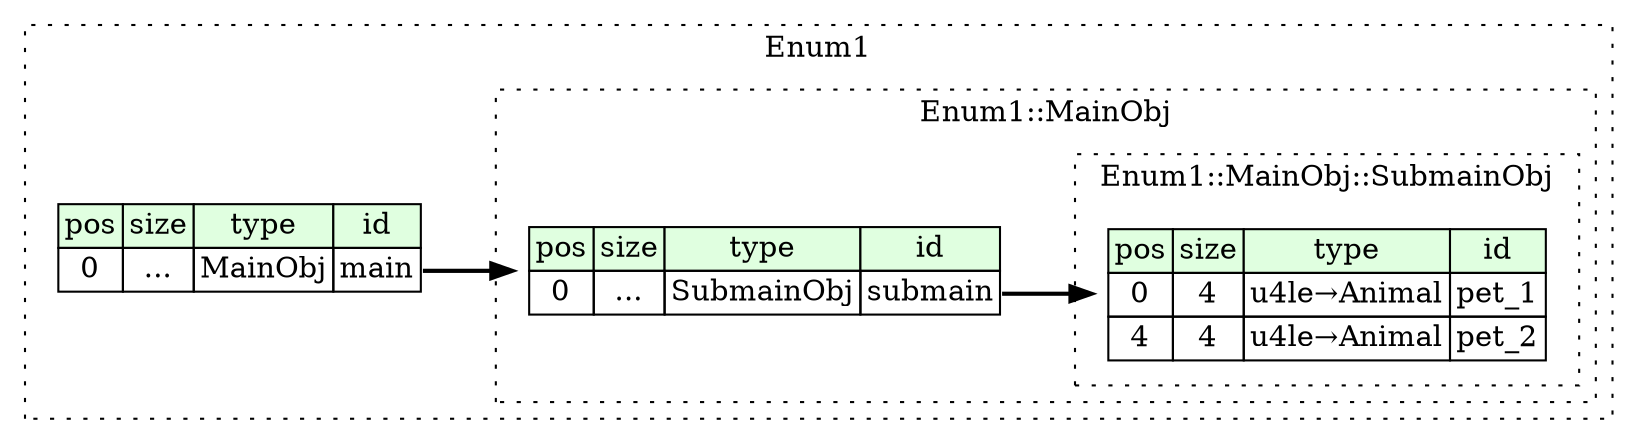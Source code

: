 digraph {
	rankdir=LR;
	node [shape=plaintext];
	subgraph cluster__enum_1 {
		label="Enum1";
		graph[style=dotted];

		enum_1__seq [label=<<TABLE BORDER="0" CELLBORDER="1" CELLSPACING="0">
			<TR><TD BGCOLOR="#E0FFE0">pos</TD><TD BGCOLOR="#E0FFE0">size</TD><TD BGCOLOR="#E0FFE0">type</TD><TD BGCOLOR="#E0FFE0">id</TD></TR>
			<TR><TD PORT="main_pos">0</TD><TD PORT="main_size">...</TD><TD>MainObj</TD><TD PORT="main_type">main</TD></TR>
		</TABLE>>];
		subgraph cluster__main_obj {
			label="Enum1::MainObj";
			graph[style=dotted];

			main_obj__seq [label=<<TABLE BORDER="0" CELLBORDER="1" CELLSPACING="0">
				<TR><TD BGCOLOR="#E0FFE0">pos</TD><TD BGCOLOR="#E0FFE0">size</TD><TD BGCOLOR="#E0FFE0">type</TD><TD BGCOLOR="#E0FFE0">id</TD></TR>
				<TR><TD PORT="submain_pos">0</TD><TD PORT="submain_size">...</TD><TD>SubmainObj</TD><TD PORT="submain_type">submain</TD></TR>
			</TABLE>>];
			subgraph cluster__submain_obj {
				label="Enum1::MainObj::SubmainObj";
				graph[style=dotted];

				submain_obj__seq [label=<<TABLE BORDER="0" CELLBORDER="1" CELLSPACING="0">
					<TR><TD BGCOLOR="#E0FFE0">pos</TD><TD BGCOLOR="#E0FFE0">size</TD><TD BGCOLOR="#E0FFE0">type</TD><TD BGCOLOR="#E0FFE0">id</TD></TR>
					<TR><TD PORT="pet_1_pos">0</TD><TD PORT="pet_1_size">4</TD><TD>u4le→Animal</TD><TD PORT="pet_1_type">pet_1</TD></TR>
					<TR><TD PORT="pet_2_pos">4</TD><TD PORT="pet_2_size">4</TD><TD>u4le→Animal</TD><TD PORT="pet_2_type">pet_2</TD></TR>
				</TABLE>>];
			}
		}
	}
	enum_1__seq:main_type -> main_obj__seq [style=bold];
	main_obj__seq:submain_type -> submain_obj__seq [style=bold];
}
